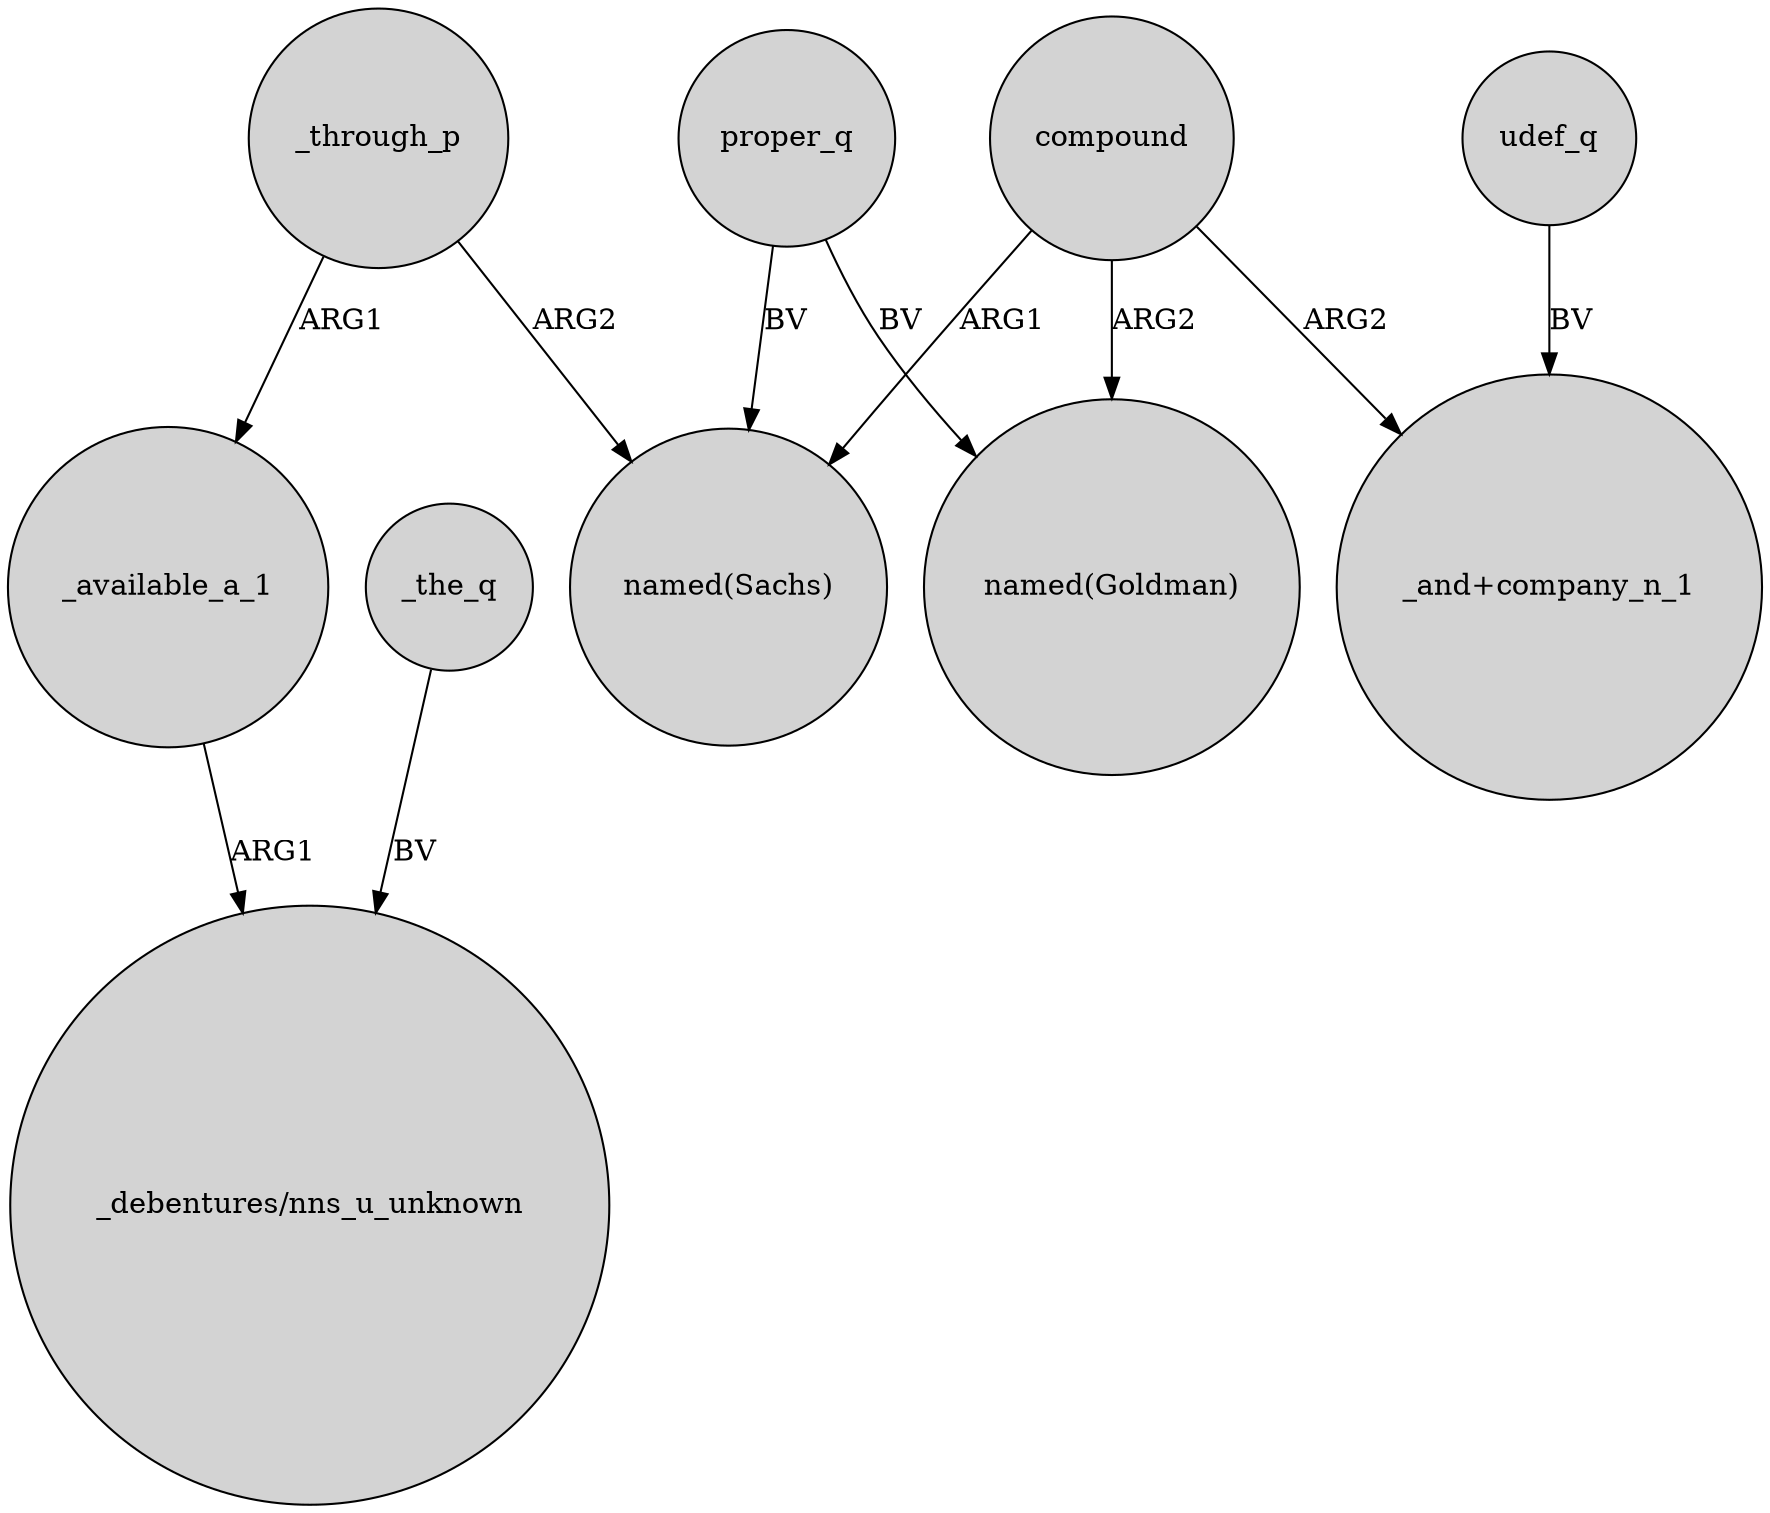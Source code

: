 digraph {
	node [shape=circle style=filled]
	_available_a_1 -> "_debentures/nns_u_unknown" [label=ARG1]
	udef_q -> "_and+company_n_1" [label=BV]
	_the_q -> "_debentures/nns_u_unknown" [label=BV]
	compound -> "_and+company_n_1" [label=ARG2]
	_through_p -> "named(Sachs)" [label=ARG2]
	compound -> "named(Goldman)" [label=ARG2]
	_through_p -> _available_a_1 [label=ARG1]
	proper_q -> "named(Goldman)" [label=BV]
	compound -> "named(Sachs)" [label=ARG1]
	proper_q -> "named(Sachs)" [label=BV]
}
